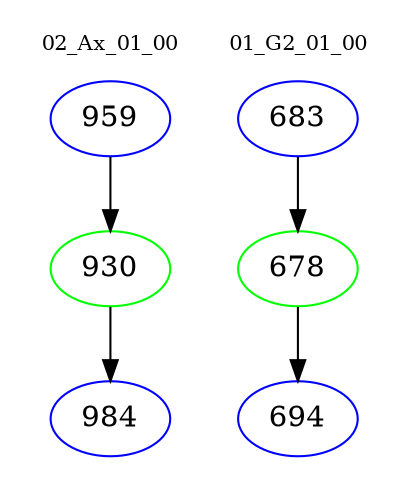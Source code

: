 digraph{
subgraph cluster_0 {
color = white
label = "02_Ax_01_00";
fontsize=10;
T0_959 [label="959", color="blue"]
T0_959 -> T0_930 [color="black"]
T0_930 [label="930", color="green"]
T0_930 -> T0_984 [color="black"]
T0_984 [label="984", color="blue"]
}
subgraph cluster_1 {
color = white
label = "01_G2_01_00";
fontsize=10;
T1_683 [label="683", color="blue"]
T1_683 -> T1_678 [color="black"]
T1_678 [label="678", color="green"]
T1_678 -> T1_694 [color="black"]
T1_694 [label="694", color="blue"]
}
}
